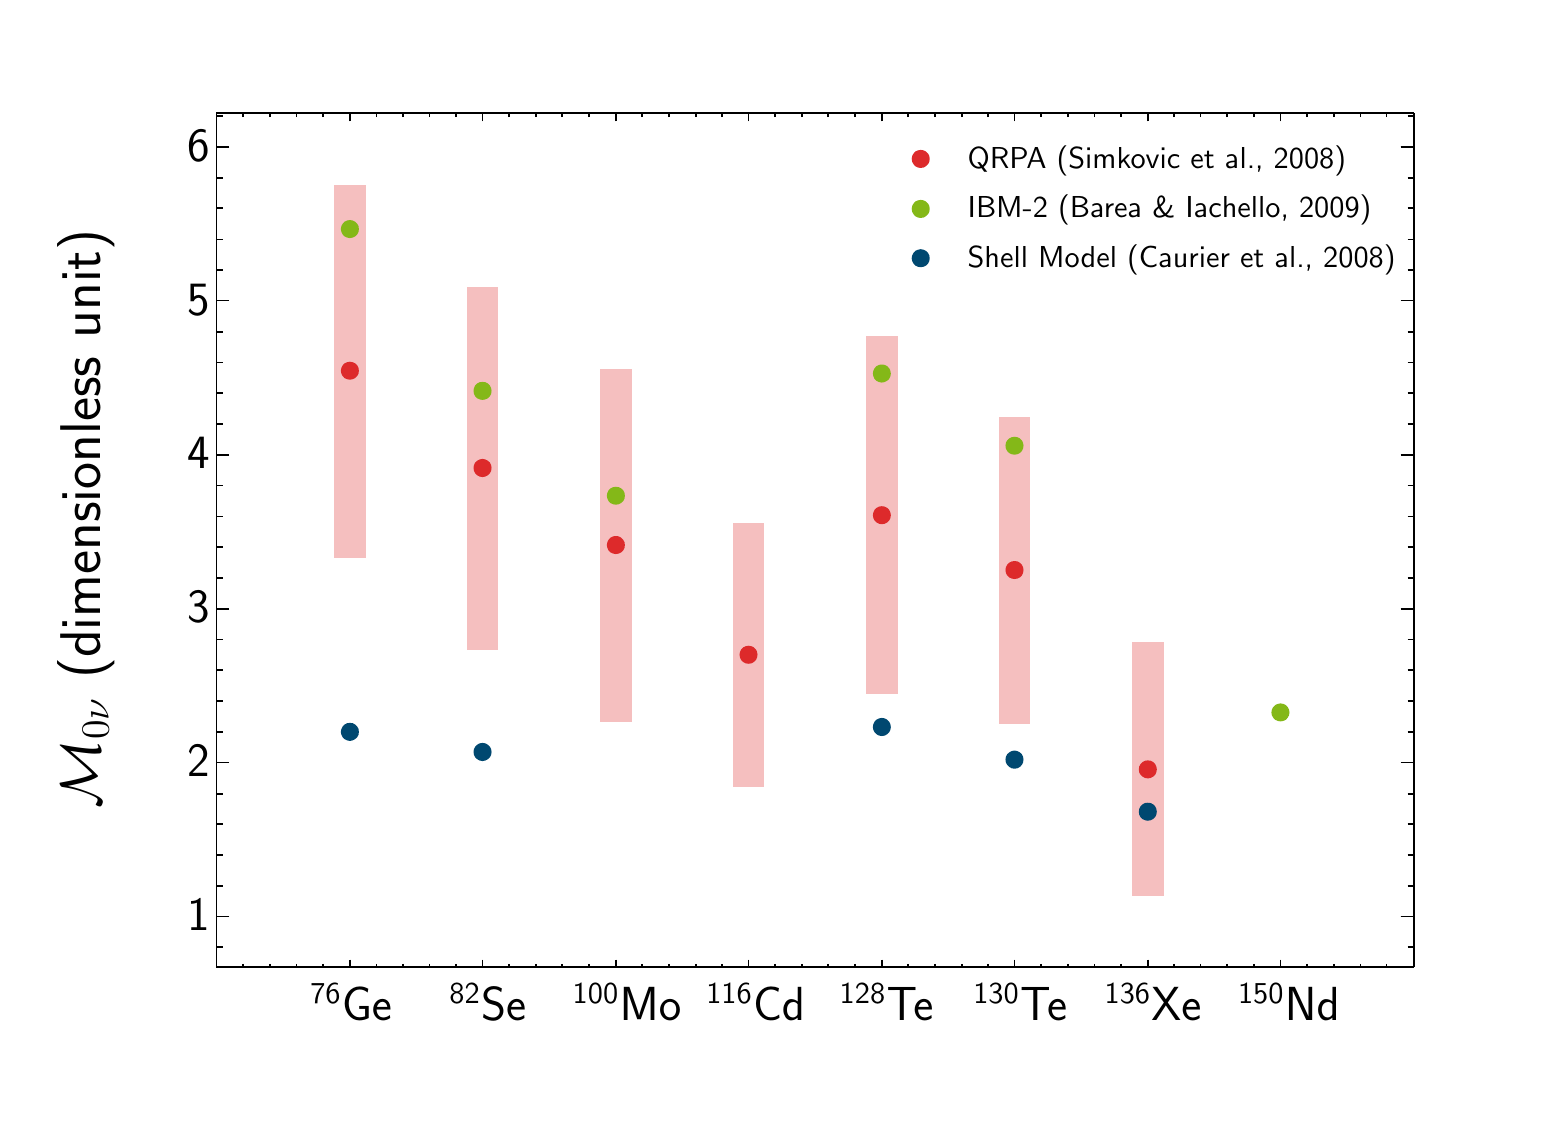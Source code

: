 \begin{tikzpicture}[y=-1cm]
  \sf
  \definecolor{red}{RGB}{221,42,43}
  \definecolor{green}{RGB}{132,184,24}
  \definecolor{blue}{RGB}{0,72,112}
  \definecolor{orange}{RGB}{192,128,64}
  \definecolor{gray}{RGB}{107,108,110}

  \path[] (0,27.94) rectangle (19.003,14.376);

  %% \draw[semithick,black] (2.398,26.308) rectangle (17.604,15.46);
  %% \draw[semithick,black] (2.398,26.308) rectangle (17.604,15.46);

  \draw[semithick,black] (2.398,26.308) -- (17.604,26.308);
  \draw[semithick,black] (2.398,26.211) -- (2.398,26.308);
  \draw[semithick,black] (2.735,26.264) -- (2.735,26.308);
  \draw[semithick,black] (3.078,26.264) -- (3.078,26.308);
  \draw[semithick,black] (3.412,26.264) -- (3.412,26.308);
  \draw[semithick,black] (3.749,26.264) -- (3.749,26.308);
  \draw[semithick,black] (4.092,26.211) -- (4.092,26.308);
  \draw[semithick,black] (4.428,26.264) -- (4.428,26.308);
  \draw[semithick,black] (4.763,26.264) -- (4.763,26.308);
  \draw[semithick,black] (5.105,26.264) -- (5.105,26.308);
  \draw[semithick,black] (5.442,26.264) -- (5.442,26.308);
  \draw[semithick,black] (5.776,26.211) -- (5.776,26.308);
  \draw[semithick,black] (6.111,26.264) -- (6.111,26.308);
  \draw[semithick,black] (6.456,26.264) -- (6.456,26.308);
  \draw[semithick,black] (6.79,26.264) -- (6.79,26.308);
  \draw[semithick,black] (7.127,26.264) -- (7.127,26.308);
  \draw[semithick,black] (7.47,26.211) -- (7.47,26.308);
  \draw[semithick,black] (7.804,26.264) -- (7.804,26.308);
  \draw[semithick,black] (8.141,26.264) -- (8.141,26.308);
  \draw[semithick,black] (8.484,26.264) -- (8.484,26.308);
  \draw[semithick,black] (8.82,26.264) -- (8.82,26.308);
  \draw[semithick,black] (9.155,26.211) -- (9.155,26.308);
  \draw[semithick,black] (9.489,26.264) -- (9.489,26.308);
  \draw[semithick,black] (9.834,26.264) -- (9.834,26.308);
  \draw[semithick,black] (10.168,26.264) -- (10.168,26.308);
  \draw[semithick,black] (10.503,26.264) -- (10.503,26.308);
  \draw[semithick,black] (10.848,26.211) -- (10.848,26.308);
  \draw[semithick,black] (11.182,26.264) -- (11.182,26.308);
  \draw[semithick,black] (11.519,26.264) -- (11.519,26.308);
  \draw[semithick,black] (11.862,26.264) -- (11.862,26.308);
  \draw[semithick,black] (12.196,26.264) -- (12.196,26.308);
  \draw[semithick,black] (12.533,26.211) -- (12.533,26.308);
  \draw[semithick,black] (12.867,26.264) -- (12.867,26.308);
  \draw[semithick,black] (13.212,26.264) -- (13.212,26.308);
  \draw[semithick,black] (13.547,26.264) -- (13.547,26.308);
  \draw[semithick,black] (13.881,26.264) -- (13.881,26.308);
  \draw[semithick,black] (14.226,26.211) -- (14.226,26.308);
  \draw[semithick,black] (14.561,26.264) -- (14.561,26.308);
  \draw[semithick,black] (14.895,26.264) -- (14.895,26.308);
  \draw[semithick,black] (15.232,26.264) -- (15.232,26.308);
  \draw[semithick,black] (15.574,26.264) -- (15.574,26.308);
  \draw[semithick,black] (15.911,26.211) -- (15.911,26.308);
  \draw[semithick,black] (16.245,26.264) -- (16.245,26.308);
  \draw[semithick,black] (16.588,26.264) -- (16.588,26.308);
  \draw[semithick,black] (16.925,26.264) -- (16.925,26.308);
  \draw[semithick,black] (17.259,26.264) -- (17.259,26.308);
  \draw[semithick,black] (17.604,26.211) -- (17.604,26.308);
  \draw[semithick,black] (2.398,15.46) -- (17.604,15.46);
  \draw[semithick,black] (2.398,15.566) -- (2.398,15.46);
  \draw[semithick,black] (2.735,15.513) -- (2.735,15.46);
  \draw[semithick,black] (3.078,15.513) -- (3.078,15.46);
  \draw[semithick,black] (3.412,15.513) -- (3.412,15.46);
  \draw[semithick,black] (3.749,15.513) -- (3.749,15.46);
  \draw[semithick,black] (4.092,15.566) -- (4.092,15.46);
  \draw[semithick,black] (4.428,15.513) -- (4.428,15.46);
  \draw[semithick,black] (4.763,15.513) -- (4.763,15.46);
  \draw[semithick,black] (5.105,15.513) -- (5.105,15.46);
  \draw[semithick,black] (5.442,15.513) -- (5.442,15.46);
  \draw[semithick,black] (5.776,15.566) -- (5.776,15.46);
  \draw[semithick,black] (6.111,15.513) -- (6.111,15.46);
  \draw[semithick,black] (6.456,15.513) -- (6.456,15.46);
  \draw[semithick,black] (6.79,15.513) -- (6.79,15.46);
  \draw[semithick,black] (7.127,15.513) -- (7.127,15.46);
  \draw[semithick,black] (7.47,15.566) -- (7.47,15.46);
  \draw[semithick,black] (7.804,15.513) -- (7.804,15.46);
  \draw[semithick,black] (8.141,15.513) -- (8.141,15.46);
  \draw[semithick,black] (8.484,15.513) -- (8.484,15.46);
  \draw[semithick,black] (8.82,15.513) -- (8.82,15.46);
  \draw[semithick,black] (9.155,15.566) -- (9.155,15.46);
  \draw[semithick,black] (9.489,15.513) -- (9.489,15.46);
  \draw[semithick,black] (9.834,15.513) -- (9.834,15.46);
  \draw[semithick,black] (10.168,15.513) -- (10.168,15.46);
  \draw[semithick,black] (10.503,15.513) -- (10.503,15.46);
  \draw[semithick,black] (10.848,15.566) -- (10.848,15.46);
  \draw[semithick,black] (11.182,15.513) -- (11.182,15.46);
  \draw[semithick,black] (11.519,15.513) -- (11.519,15.46);
  \draw[semithick,black] (11.862,15.513) -- (11.862,15.46);
  \draw[semithick,black] (12.196,15.513) -- (12.196,15.46);
  \draw[semithick,black] (12.533,15.566) -- (12.533,15.46);
  \draw[semithick,black] (12.867,15.513) -- (12.867,15.46);
  \draw[semithick,black] (13.212,15.513) -- (13.212,15.46);
  \draw[semithick,black] (13.547,15.513) -- (13.547,15.46);
  \draw[semithick,black] (13.881,15.513) -- (13.881,15.46);
  \draw[semithick,black] (14.226,15.566) -- (14.226,15.46);
  \draw[semithick,black] (14.561,15.513) -- (14.561,15.46);
  \draw[semithick,black] (14.895,15.513) -- (14.895,15.46);
  \draw[semithick,black] (15.232,15.513) -- (15.232,15.46);
  \draw[semithick,black] (15.574,15.513) -- (15.574,15.46);
  \draw[semithick,black] (15.911,15.566) -- (15.911,15.46);
  \draw[semithick,black] (16.245,15.513) -- (16.245,15.46);
  \draw[semithick,black] (16.588,15.513) -- (16.588,15.46);
  \draw[semithick,black] (16.925,15.513) -- (16.925,15.46);
  \draw[semithick,black] (17.259,15.513) -- (17.259,15.46);
  \draw[semithick,black] (17.604,15.566) -- (17.604,15.46);
  \draw[semithick,black] (2.398,26.308) -- (2.398,15.46);

  \draw[semithick,black] (2.557,25.665) -- (2.398,25.665);
  \draw[semithick,black] (2.479,25.277) -- (2.398,25.277);
  \draw[semithick,black] (2.479,24.879) -- (2.398,24.879);
  \draw[semithick,black] (2.479,24.492) -- (2.398,24.492);
  \draw[semithick,black] (2.479,24.105) -- (2.398,24.105);
  \draw[semithick,black] (2.557,23.707) -- (2.398,23.707);
  \draw[semithick,black] (2.479,23.319) -- (2.398,23.319);
  \draw[semithick,black] (2.479,22.93) -- (2.398,22.93);
  \draw[semithick,black] (2.479,22.534) -- (2.398,22.534);
  \draw[semithick,black] (2.479,22.147) -- (2.398,22.147);
  \draw[semithick,black] (2.557,21.757) -- (2.398,21.757);
  \draw[semithick,black] (2.479,21.361) -- (2.398,21.361);
  \draw[semithick,black] (2.479,20.972) -- (2.398,20.972);
  \draw[semithick,black] (2.479,20.585) -- (2.398,20.585);
  \draw[semithick,black] (2.479,20.189) -- (2.398,20.189);
  \draw[semithick,black] (2.557,19.799) -- (2.398,19.799);
  \draw[semithick,black] (2.479,19.412) -- (2.398,19.412);
  \draw[semithick,black] (2.479,19.014) -- (2.398,19.014);
  \draw[semithick,black] (2.479,18.627) -- (2.398,18.627);
  \draw[semithick,black] (2.479,18.239) -- (2.398,18.239);
  \draw[semithick,black] (2.557,17.841) -- (2.398,17.841);
  \draw[semithick,black] (2.479,17.454) -- (2.398,17.454);
  \draw[semithick,black] (2.479,17.067) -- (2.398,17.067);
  \draw[semithick,black] (2.479,16.669) -- (2.398,16.669);
  \draw[semithick,black] (2.479,16.281) -- (2.398,16.281);
  \draw[semithick,black] (2.557,15.892) -- (2.398,15.892);
  \draw[semithick,black] (2.557,25.665) -- (2.398,25.665);
  \draw[semithick,black] (2.479,26.052) -- (2.398,26.052);
  \draw[semithick,black] (2.557,15.892) -- (2.398,15.892);
  \draw[semithick,black] (2.479,15.496) -- (2.398,15.496);
  \draw[semithick,black] (17.604,26.308) -- (17.604,15.46);
  \draw[semithick,black] (17.435,25.665) -- (17.604,25.665);
  \draw[semithick,black] (17.524,25.277) -- (17.604,25.277);
  \draw[semithick,black] (17.524,24.879) -- (17.604,24.879);
  \draw[semithick,black] (17.524,24.492) -- (17.604,24.492);
  \draw[semithick,black] (17.524,24.105) -- (17.604,24.105);
  \draw[semithick,black] (17.435,23.707) -- (17.604,23.707);
  \draw[semithick,black] (17.524,23.319) -- (17.604,23.319);
  \draw[semithick,black] (17.524,22.93) -- (17.604,22.93);
  \draw[semithick,black] (17.524,22.534) -- (17.604,22.534);
  \draw[semithick,black] (17.524,22.147) -- (17.604,22.147);
  \draw[semithick,black] (17.435,21.757) -- (17.604,21.757);
  \draw[semithick,black] (17.524,21.361) -- (17.604,21.361);
  \draw[semithick,black] (17.524,20.972) -- (17.604,20.972);
  \draw[semithick,black] (17.524,20.585) -- (17.604,20.585);
  \draw[semithick,black] (17.524,20.189) -- (17.604,20.189);
  \draw[semithick,black] (17.435,19.799) -- (17.604,19.799);
  \draw[semithick,black] (17.524,19.412) -- (17.604,19.412);
  \draw[semithick,black] (17.524,19.014) -- (17.604,19.014);
  \draw[semithick,black] (17.524,18.627) -- (17.604,18.627);
  \draw[semithick,black] (17.524,18.239) -- (17.604,18.239);
  \draw[semithick,black] (17.435,17.841) -- (17.604,17.841);
  \draw[semithick,black] (17.524,17.454) -- (17.604,17.454);
  \draw[semithick,black] (17.524,17.067) -- (17.604,17.067);
  \draw[semithick,black] (17.524,16.669) -- (17.604,16.669);
  \draw[semithick,black] (17.524,16.281) -- (17.604,16.281);
  \draw[semithick,black] (17.435,15.892) -- (17.604,15.892);
  \draw[semithick,black] (17.435,25.665) -- (17.604,25.665);
  \draw[semithick,black] (17.524,26.052) -- (17.604,26.052);
  \draw[semithick,black] (17.435,15.892) -- (17.604,15.892);
  \draw[semithick,black] (17.524,15.496) -- (17.604,15.496);

  %% QRPA
  \path[fill opacity=0.3, fill=red] (3.892,16.368) -- (3.892,21.105) -- (4.292, 21.105) -- (4.292, 16.368);
  \path[fill opacity=0.3, fill=red] (5.576,17.666) -- (5.576,22.278) -- (5.976, 22.278) -- (5.976, 17.666);
  \path[fill opacity=0.3, fill=red] (7.27,18.707) -- (7.27,23.194) -- (7.67,23.194) -- (7.67,18.707);
  \path[fill opacity=0.3, fill=red] (8.955,20.665) -- (8.955,24.016) -- (9.355,24.016) -- (9.355,20.665);
  \path[fill opacity=0.3, fill=red] (10.648,18.292) -- (10.648,22.843) -- (11.048,22.843) -- (11.048,18.292);
  \path[fill opacity=0.3, fill=red] (12.333,19.315) -- (12.333,23.222) -- (12.733,23.222) -- (12.733,19.315);
  \path[fill opacity=0.3, fill=red] (14.026,22.181) -- (14.026,25.408) -- (14.426,25.408) -- (14.426,22.181);

  \path[fill=red] (14.34,23.796) -- (14.334,23.76) -- (14.319,23.728) -- (14.294,23.702) -- (14.262,23.686) -- (14.226,23.681) -- (14.19,23.686) -- (14.158,23.702) -- (14.133,23.728) -- (14.116,23.76) -- (14.112,23.796) -- (14.116,23.832) -- (14.133,23.863) -- (14.158,23.887) -- (14.19,23.904) -- (14.226,23.91) -- (14.262,23.904) -- (14.294,23.887) -- (14.319,23.863) -- (14.334,23.832) -- (14.34,23.796);
  \path[fill=red] (12.647,21.264) -- (12.641,21.228) -- (12.626,21.196) -- (12.601,21.171) -- (12.569,21.154) -- (12.533,21.15) -- (12.497,21.154) -- (12.465,21.171) -- (12.44,21.196) -- (12.423,21.228) -- (12.418,21.264) -- (12.423,21.3) -- (12.44,21.332) -- (12.465,21.357) -- (12.497,21.372) -- (12.533,21.378) -- (12.569,21.372) -- (12.601,21.357) -- (12.626,21.332) -- (12.641,21.3) -- (12.647,21.264);
  \path[fill=red] (10.962,20.568) -- (10.956,20.532) -- (10.941,20.5) -- (10.916,20.475) -- (10.884,20.458) -- (10.848,20.453) -- (10.812,20.458) -- (10.78,20.475) -- (10.755,20.5) -- (10.74,20.532) -- (10.734,20.568) -- (10.74,20.604) -- (10.755,20.635) -- (10.78,20.659) -- (10.812,20.676) -- (10.848,20.682) -- (10.884,20.676) -- (10.916,20.659) -- (10.941,20.635) -- (10.956,20.604) -- (10.962,20.568);
  \path[fill=red] (9.269,22.339) -- (9.263,22.303) -- (9.248,22.272) -- (9.222,22.246) -- (9.191,22.231) -- (9.155,22.225) -- (9.119,22.231) -- (9.087,22.246) -- (9.061,22.272) -- (9.047,22.303) -- (9.04,22.339) -- (9.047,22.375) -- (9.061,22.407) -- (9.087,22.432) -- (9.119,22.449) -- (9.155,22.454) -- (9.191,22.449) -- (9.222,22.432) -- (9.248,22.407) -- (9.263,22.375) -- (9.269,22.339);
  \path[fill=red] (7.584,20.947) -- (7.58,20.911) -- (7.563,20.879) -- (7.537,20.853) -- (7.506,20.836) -- (7.47,20.832) -- (7.434,20.836) -- (7.402,20.853) -- (7.377,20.879) -- (7.362,20.911) -- (7.355,20.947) -- (7.362,20.983) -- (7.377,21.014) -- (7.402,21.04) -- (7.434,21.054) -- (7.47,21.061) -- (7.506,21.054) -- (7.537,21.04) -- (7.563,21.014) -- (7.58,20.983) -- (7.584,20.947);
  \path[fill=red] (5.891,19.967) -- (5.886,19.931) -- (5.87,19.899) -- (5.844,19.875) -- (5.812,19.859) -- (5.776,19.852) -- (5.74,19.859) -- (5.709,19.875) -- (5.683,19.899) -- (5.668,19.931) -- (5.662,19.967) -- (5.668,20.003) -- (5.683,20.034) -- (5.709,20.06) -- (5.74,20.077) -- (5.776,20.083) -- (5.812,20.077) -- (5.844,20.06) -- (5.87,20.034) -- (5.886,20.003) -- (5.891,19.967);
  \path[fill=red] (4.206,18.733) -- (4.202,18.697) -- (4.185,18.665) -- (4.159,18.639) -- (4.128,18.625) -- (4.092,18.618) -- (4.056,18.625) -- (4.024,18.639) -- (4.0,18.665) -- (3.984,18.697) -- (3.977,18.733) -- (3.984,18.768) -- (4.0,18.8) -- (4.024,18.826) -- (4.056,18.84) -- (4.092,18.847) -- (4.128,18.84) -- (4.159,18.826) -- (4.185,18.8) -- (4.202,18.768) -- (4.206,18.733);

  %% IBM
  \path[fill=green] (16.025,23.072) -- (16.019,23.036) -- (16.002,23.004) -- (15.979,22.979) -- (15.947,22.964) -- (15.911,22.957) -- (15.875,22.964) -- (15.843,22.979) -- (15.818,23.004) -- (15.801,23.036) -- (15.795,23.072) -- (15.801,23.108) -- (15.818,23.139) -- (15.843,23.165) -- (15.875,23.18) -- (15.911,23.186) -- (15.947,23.18) -- (15.979,23.165) -- (16.002,23.139) -- (16.019,23.108) -- (16.025,23.072);
  \path[fill=green] (12.647,19.685) -- (12.641,19.649) -- (12.626,19.617) -- (12.601,19.592) -- (12.569,19.577) -- (12.533,19.571) -- (12.497,19.577) -- (12.465,19.592) -- (12.44,19.617) -- (12.423,19.649) -- (12.418,19.685) -- (12.423,19.721) -- (12.44,19.753) -- (12.465,19.778) -- (12.497,19.793) -- (12.533,19.799) -- (12.569,19.793) -- (12.601,19.778) -- (12.626,19.753) -- (12.641,19.721) -- (12.647,19.685);
  \path[fill=green] (10.962,18.768) -- (10.956,18.733) -- (10.941,18.701) -- (10.916,18.675) -- (10.884,18.658) -- (10.848,18.654) -- (10.812,18.658) -- (10.78,18.675) -- (10.755,18.701) -- (10.74,18.733) -- (10.734,18.768) -- (10.74,18.804) -- (10.755,18.836) -- (10.78,18.86) -- (10.812,18.876) -- (10.848,18.883) -- (10.884,18.876) -- (10.916,18.86) -- (10.941,18.836) -- (10.956,18.804) -- (10.962,18.768);
  \path[fill=green] (7.584,20.32) -- (7.58,20.284) -- (7.563,20.252) -- (7.537,20.227) -- (7.506,20.212) -- (7.47,20.206) -- (7.434,20.212) -- (7.402,20.227) -- (7.377,20.252) -- (7.362,20.284) -- (7.355,20.32) -- (7.362,20.356) -- (7.377,20.388) -- (7.402,20.413) -- (7.434,20.428) -- (7.47,20.434) -- (7.506,20.428) -- (7.537,20.413) -- (7.563,20.388) -- (7.58,20.356) -- (7.584,20.32);
  \path[fill=green] (5.891,18.989) -- (5.886,18.953) -- (5.87,18.921) -- (5.844,18.895) -- (5.812,18.879) -- (5.776,18.874) -- (5.74,18.879) -- (5.709,18.895) -- (5.683,18.921) -- (5.668,18.953) -- (5.662,18.989) -- (5.668,19.025) -- (5.683,19.056) -- (5.709,19.082) -- (5.74,19.097) -- (5.776,19.103) -- (5.812,19.097) -- (5.844,19.082) -- (5.87,19.056) -- (5.886,19.025) -- (5.891,18.989);
  \path[fill=green] (4.206,16.933) -- (4.202,16.897) -- (4.185,16.866) -- (4.159,16.84) -- (4.128,16.825) -- (4.092,16.819) -- (4.056,16.825) -- (4.024,16.84) -- (4.0,16.866) -- (3.984,16.897) -- (3.977,16.933) -- (3.984,16.969) -- (4.0,17.001) -- (4.024,17.026) -- (4.056,17.041) -- (4.092,17.048) -- (4.128,17.041) -- (4.159,17.026) -- (4.185,17.001) -- (4.202,16.969) -- (4.206,16.933);

  %% Shell Model
  \path[fill=blue] (14.34,24.333) -- (14.334,24.297) -- (14.319,24.265) -- (14.294,24.24) -- (14.262,24.223) -- (14.226,24.219) -- (14.19,24.223) -- (14.158,24.24) -- (14.133,24.265) -- (14.116,24.297) -- (14.112,24.333) -- (14.116,24.369) -- (14.133,24.401) -- (14.158,24.426) -- (14.19,24.441) -- (14.226,24.448) -- (14.262,24.441) -- (14.294,24.426) -- (14.319,24.401) -- (14.334,24.369) -- (14.34,24.333);
  \path[fill=blue] (12.647,23.671) -- (12.641,23.635) -- (12.626,23.603) -- (12.601,23.58) -- (12.569,23.563) -- (12.533,23.556) -- (12.497,23.563) -- (12.465,23.58) -- (12.44,23.603) -- (12.423,23.635) -- (12.418,23.671) -- (12.423,23.707) -- (12.44,23.738) -- (12.465,23.764) -- (12.497,23.781) -- (12.533,23.787) -- (12.569,23.781) -- (12.601,23.764) -- (12.626,23.738) -- (12.641,23.707) -- (12.647,23.671);
  \path[fill=blue] (10.962,23.258) -- (10.956,23.22) -- (10.941,23.19) -- (10.916,23.165) -- (10.884,23.148) -- (10.848,23.142) -- (10.812,23.148) -- (10.78,23.165) -- (10.755,23.19) -- (10.74,23.22) -- (10.734,23.258) -- (10.74,23.294) -- (10.755,23.324) -- (10.78,23.349) -- (10.812,23.366) -- (10.848,23.372) -- (10.884,23.366) -- (10.916,23.349) -- (10.941,23.324) -- (10.956,23.294) -- (10.962,23.258);
  \path[fill=blue] (5.891,23.575) -- (5.886,23.537) -- (5.87,23.508) -- (5.844,23.482) -- (5.812,23.465) -- (5.776,23.459) -- (5.74,23.465) -- (5.709,23.482) -- (5.683,23.508) -- (5.668,23.537) -- (5.662,23.575) -- (5.668,23.611) -- (5.683,23.641) -- (5.709,23.666) -- (5.74,23.683) -- (5.776,23.69) -- (5.812,23.683) -- (5.844,23.666) -- (5.87,23.641) -- (5.886,23.611) -- (5.891,23.575);
  \path[fill=blue] (4.206,23.319) -- (4.202,23.283) -- (4.185,23.252) -- (4.159,23.226) -- (4.128,23.209) -- (4.092,23.205) -- (4.056,23.209) -- (4.024,23.226) -- (4.0,23.252) -- (3.984,23.283) -- (3.977,23.319) -- (3.984,23.355) -- (4.0,23.387) -- (4.024,23.41) -- (4.056,23.427) -- (4.092,23.434) -- (4.128,23.427) -- (4.159,23.41) -- (4.185,23.387) -- (4.202,23.355) -- (4.206,23.319);


  %% Legend
  \path (11.813,16.792) node[text=black,anchor=base west] {\fontsize{11.0}{13.2}\selectfont{}IBM-2 (Barea \& Iachello, 2009)};
  \path (11.813,16.159) node[text=black,anchor=base west] {\fontsize{11.0}{13.2}\selectfont{}QRPA (Simkovic et al., 2008)};
  \path (11.813,17.422) node[text=black,anchor=base west] {\fontsize{11.0}{13.2}\selectfont{}Shell Model (Caurier et al., 2008)};
  \path[fill=green] (11.455,16.677) -- (11.451,16.641) -- (11.434,16.609) -- (11.409,16.584) -- (11.377,16.569) -- (11.341,16.563) -- (11.305,16.569) -- (11.273,16.584) -- (11.25,16.609) -- (11.233,16.641) -- (11.227,16.677) -- (11.233,16.713) -- (11.25,16.745) -- (11.273,16.77) -- (11.305,16.787) -- (11.341,16.792) -- (11.377,16.787) -- (11.409,16.77) -- (11.434,16.745) -- (11.451,16.713) -- (11.455,16.677);
  \path[fill=blue] (11.455,17.304) -- (11.451,17.268) -- (11.434,17.236) -- (11.409,17.211) -- (11.377,17.196) -- (11.341,17.189) -- (11.305,17.196) -- (11.273,17.211) -- (11.25,17.236) -- (11.233,17.268) -- (11.227,17.304) -- (11.233,17.34) -- (11.25,17.371) -- (11.273,17.397) -- (11.305,17.412) -- (11.341,17.418) -- (11.377,17.412) -- (11.409,17.397) -- (11.434,17.371) -- (11.451,17.34) -- (11.455,17.304);
  \path[fill=red] (11.455,16.042) -- (11.451,16.006) -- (11.434,15.974) -- (11.409,15.949) -- (11.377,15.934) -- (11.341,15.928) -- (11.305,15.934) -- (11.273,15.949) -- (11.25,15.974) -- (11.233,16.006) -- (11.227,16.042) -- (11.233,16.078) -- (11.25,16.11) -- (11.273,16.135) -- (11.305,16.152) -- (11.341,16.157) -- (11.377,16.152) -- (11.409,16.135) -- (11.434,16.11) -- (11.451,16.078) -- (11.455,16.042);

  \path (3.465,26.991) node[text=black,anchor=base west] {\fontsize{16.0}{19.2}\selectfont{}$^\text{76}$Ge};
  \path (5.232,26.991) node[text=black,anchor=base west] {\fontsize{16.0}{19.2}\selectfont{}$^\text{82}$Se};
  \path (6.798,26.991) node[text=black,anchor=base west] {\fontsize{16.0}{19.2}\selectfont{}$^\text{100}$Mo};
  \path (8.494,26.991) node[text=black,anchor=base west] {\fontsize{16.0}{19.2}\selectfont{}$^\text{116}$Cd};
  \path (10.189,26.991) node[text=black,anchor=base west] {\fontsize{16.0}{19.2}\selectfont{}$^\text{128}$Te};
  \path (11.885,26.991) node[text=black,anchor=base west] {\fontsize{16.0}{19.2}\selectfont{}$^\text{130}$Te};
  \path (13.553,26.991) node[text=black,anchor=base west] {\fontsize{16.0}{19.2}\selectfont{}$^\text{136}$Xe};
  \path (15.248,26.991) node[text=black,anchor=base west] {\fontsize{16.0}{19.2}\selectfont{}$^\text{150}$Nd};

  \path (0.919,24.417) node[text=black,anchor=base west,rotate=90.0] {\huge{}$\mathcal{M}_{0\nu}$ (dimensionless unit)};

  \path (1.901,25.842) node[text=black,anchor=base west] {\fontsize{16.0}{19.2}\selectfont{}1};
  \path (1.901,23.889) node[text=black,anchor=base west] {\fontsize{16.0}{19.2}\selectfont{}2};
  \path (1.901,21.935) node[text=black,anchor=base west] {\fontsize{16.0}{19.2}\selectfont{}3};
  \path (1.901,19.979) node[text=black,anchor=base west] {\fontsize{16.0}{19.2}\selectfont{}4};
  \path (1.901,18.026) node[text=black,anchor=base west] {\fontsize{16.0}{19.2}\selectfont{}5};
  \path (1.901,16.072) node[text=black,anchor=base west] {\fontsize{16.0}{19.2}\selectfont{}6};


\end{tikzpicture}%

%% Configure (x)emacs for this file ...
%% Local Variables:
%% mode: latex
%% End:
